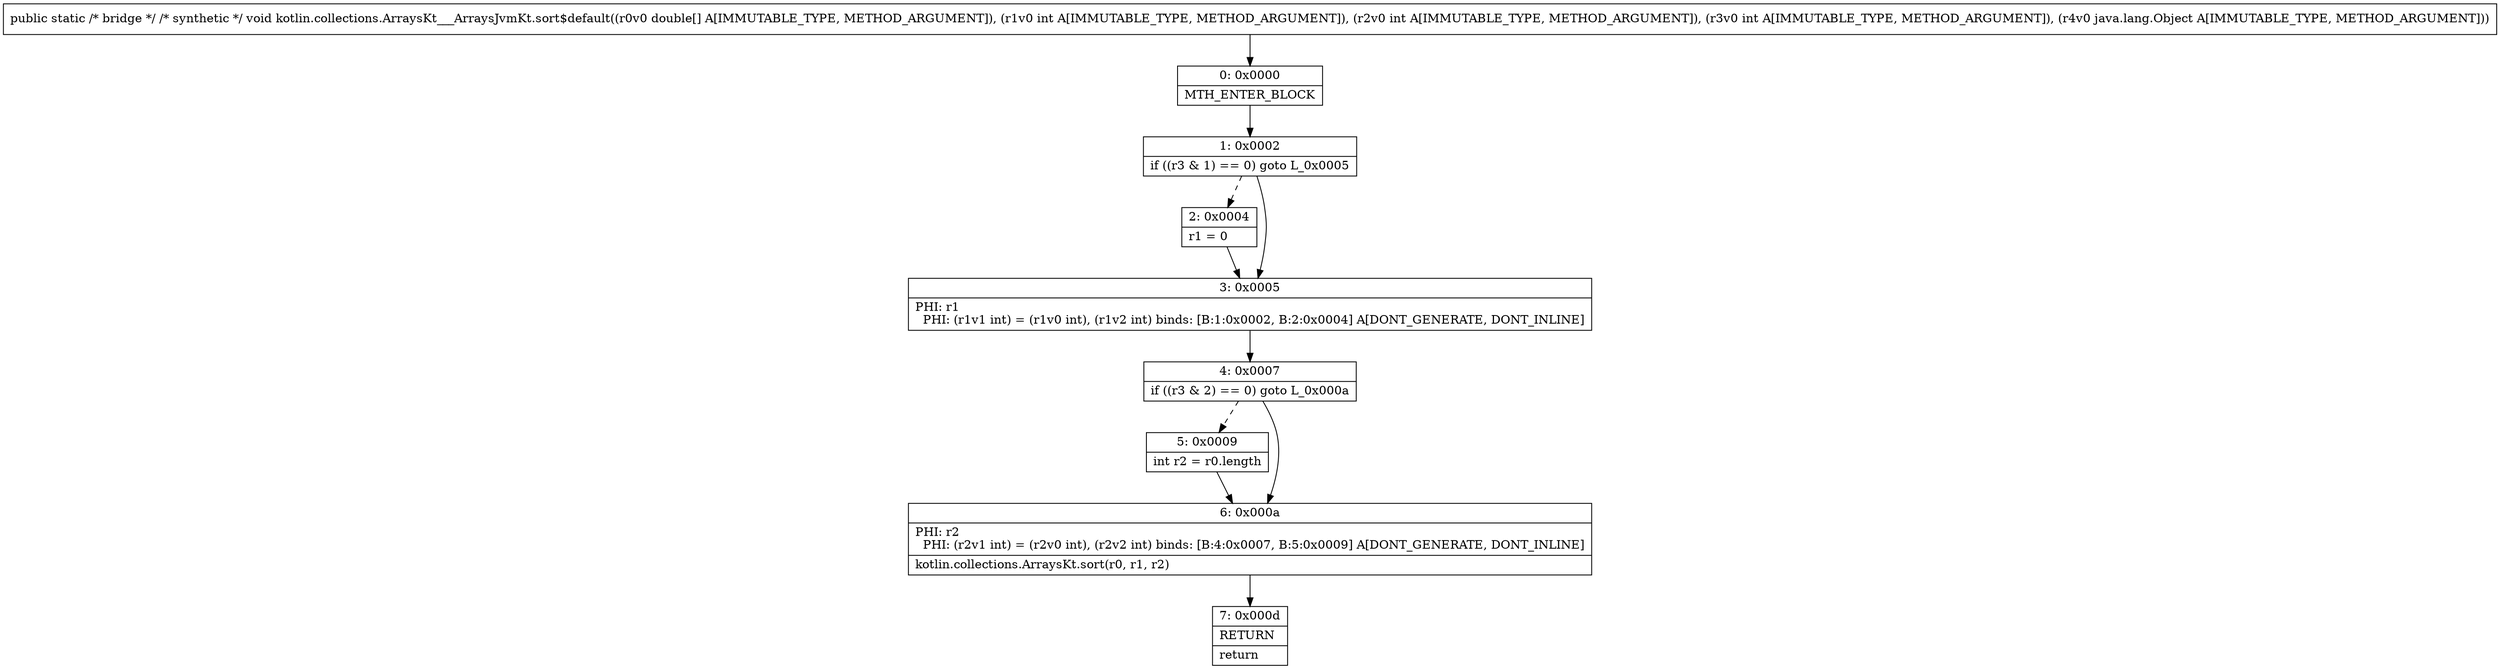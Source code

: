 digraph "CFG forkotlin.collections.ArraysKt___ArraysJvmKt.sort$default([DIIILjava\/lang\/Object;)V" {
Node_0 [shape=record,label="{0\:\ 0x0000|MTH_ENTER_BLOCK\l}"];
Node_1 [shape=record,label="{1\:\ 0x0002|if ((r3 & 1) == 0) goto L_0x0005\l}"];
Node_2 [shape=record,label="{2\:\ 0x0004|r1 = 0\l}"];
Node_3 [shape=record,label="{3\:\ 0x0005|PHI: r1 \l  PHI: (r1v1 int) = (r1v0 int), (r1v2 int) binds: [B:1:0x0002, B:2:0x0004] A[DONT_GENERATE, DONT_INLINE]\l}"];
Node_4 [shape=record,label="{4\:\ 0x0007|if ((r3 & 2) == 0) goto L_0x000a\l}"];
Node_5 [shape=record,label="{5\:\ 0x0009|int r2 = r0.length\l}"];
Node_6 [shape=record,label="{6\:\ 0x000a|PHI: r2 \l  PHI: (r2v1 int) = (r2v0 int), (r2v2 int) binds: [B:4:0x0007, B:5:0x0009] A[DONT_GENERATE, DONT_INLINE]\l|kotlin.collections.ArraysKt.sort(r0, r1, r2)\l}"];
Node_7 [shape=record,label="{7\:\ 0x000d|RETURN\l|return\l}"];
MethodNode[shape=record,label="{public static \/* bridge *\/ \/* synthetic *\/ void kotlin.collections.ArraysKt___ArraysJvmKt.sort$default((r0v0 double[] A[IMMUTABLE_TYPE, METHOD_ARGUMENT]), (r1v0 int A[IMMUTABLE_TYPE, METHOD_ARGUMENT]), (r2v0 int A[IMMUTABLE_TYPE, METHOD_ARGUMENT]), (r3v0 int A[IMMUTABLE_TYPE, METHOD_ARGUMENT]), (r4v0 java.lang.Object A[IMMUTABLE_TYPE, METHOD_ARGUMENT])) }"];
MethodNode -> Node_0;
Node_0 -> Node_1;
Node_1 -> Node_2[style=dashed];
Node_1 -> Node_3;
Node_2 -> Node_3;
Node_3 -> Node_4;
Node_4 -> Node_5[style=dashed];
Node_4 -> Node_6;
Node_5 -> Node_6;
Node_6 -> Node_7;
}

